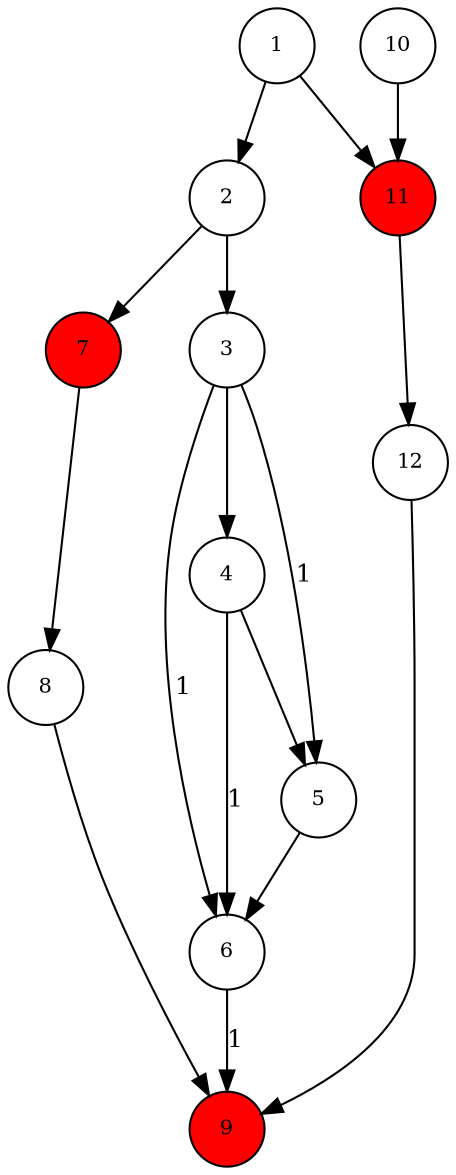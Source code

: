 // File generated:  Fri May  6 14:23:22 2022

digraph DAG {
vertex1[label="1\n",fontsize=10,shape=circle];
vertex2[label="2\n",fontsize=10,shape=circle];
vertex3[label="3\n",fontsize=10,shape=circle];
vertex4[label="4\n",fontsize=10,shape=circle];
vertex5[label="5\n",fontsize=10,shape=circle];
vertex6[label="6\n",fontsize=10,shape=circle];
vertex7[label="7\n",fontsize=10,shape=circle,style="filled", color="black",fillcolor="red"];
vertex8[label="8\n",fontsize=10,shape=circle];
vertex9[label="9\n",fontsize=10,shape=circle,style="filled", color="black",fillcolor="red"];
vertex10[label="10\n",fontsize=10,shape=circle];
vertex11[label="11\n",fontsize=10,shape=circle,style="filled", color="black",fillcolor="red"];
vertex12[label="12\n",fontsize=10,shape=circle];
vertex1 -> vertex2 [label="",fontsize=12]
vertex1 -> vertex11 [label="",fontsize=12]
vertex2 -> vertex3 [label="",fontsize=12]
vertex2 -> vertex7 [label="",fontsize=12]
vertex3 -> vertex4 [label="",fontsize=12]
vertex4 -> vertex5 [label="",fontsize=12]
vertex5 -> vertex6 [label="",fontsize=12]
vertex7 -> vertex8 [label="",fontsize=12]
vertex8 -> vertex9 [label="",fontsize=12]
vertex10 -> vertex11 [label="",fontsize=12]
vertex11 -> vertex12 [label="",fontsize=12]
vertex12 -> vertex9 [label="",fontsize=12]
vertex3 -> vertex5 [label="1",fontsize=12]
vertex3 -> vertex6 [label="1",fontsize=12]
vertex4 -> vertex6 [label="1",fontsize=12]
vertex6 -> vertex9 [label="1",fontsize=12]
}
